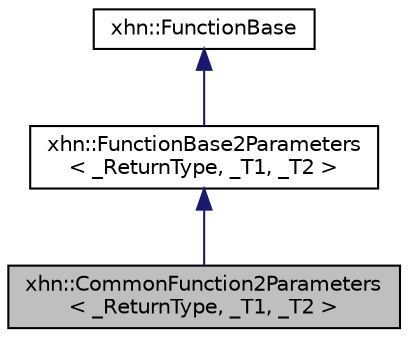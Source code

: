 digraph "xhn::CommonFunction2Parameters&lt; _ReturnType, _T1, _T2 &gt;"
{
  edge [fontname="Helvetica",fontsize="10",labelfontname="Helvetica",labelfontsize="10"];
  node [fontname="Helvetica",fontsize="10",shape=record];
  Node1 [label="xhn::CommonFunction2Parameters\l\< _ReturnType, _T1, _T2 \>",height=0.2,width=0.4,color="black", fillcolor="grey75", style="filled", fontcolor="black"];
  Node2 -> Node1 [dir="back",color="midnightblue",fontsize="10",style="solid",fontname="Helvetica"];
  Node2 [label="xhn::FunctionBase2Parameters\l\< _ReturnType, _T1, _T2 \>",height=0.2,width=0.4,color="black", fillcolor="white", style="filled",URL="$classxhn_1_1_function_base2_parameters.html",tooltip="两个参数 "];
  Node3 -> Node2 [dir="back",color="midnightblue",fontsize="10",style="solid",fontname="Helvetica"];
  Node3 [label="xhn::FunctionBase",height=0.2,width=0.4,color="black", fillcolor="white", style="filled",URL="$classxhn_1_1_function_base.html"];
}
